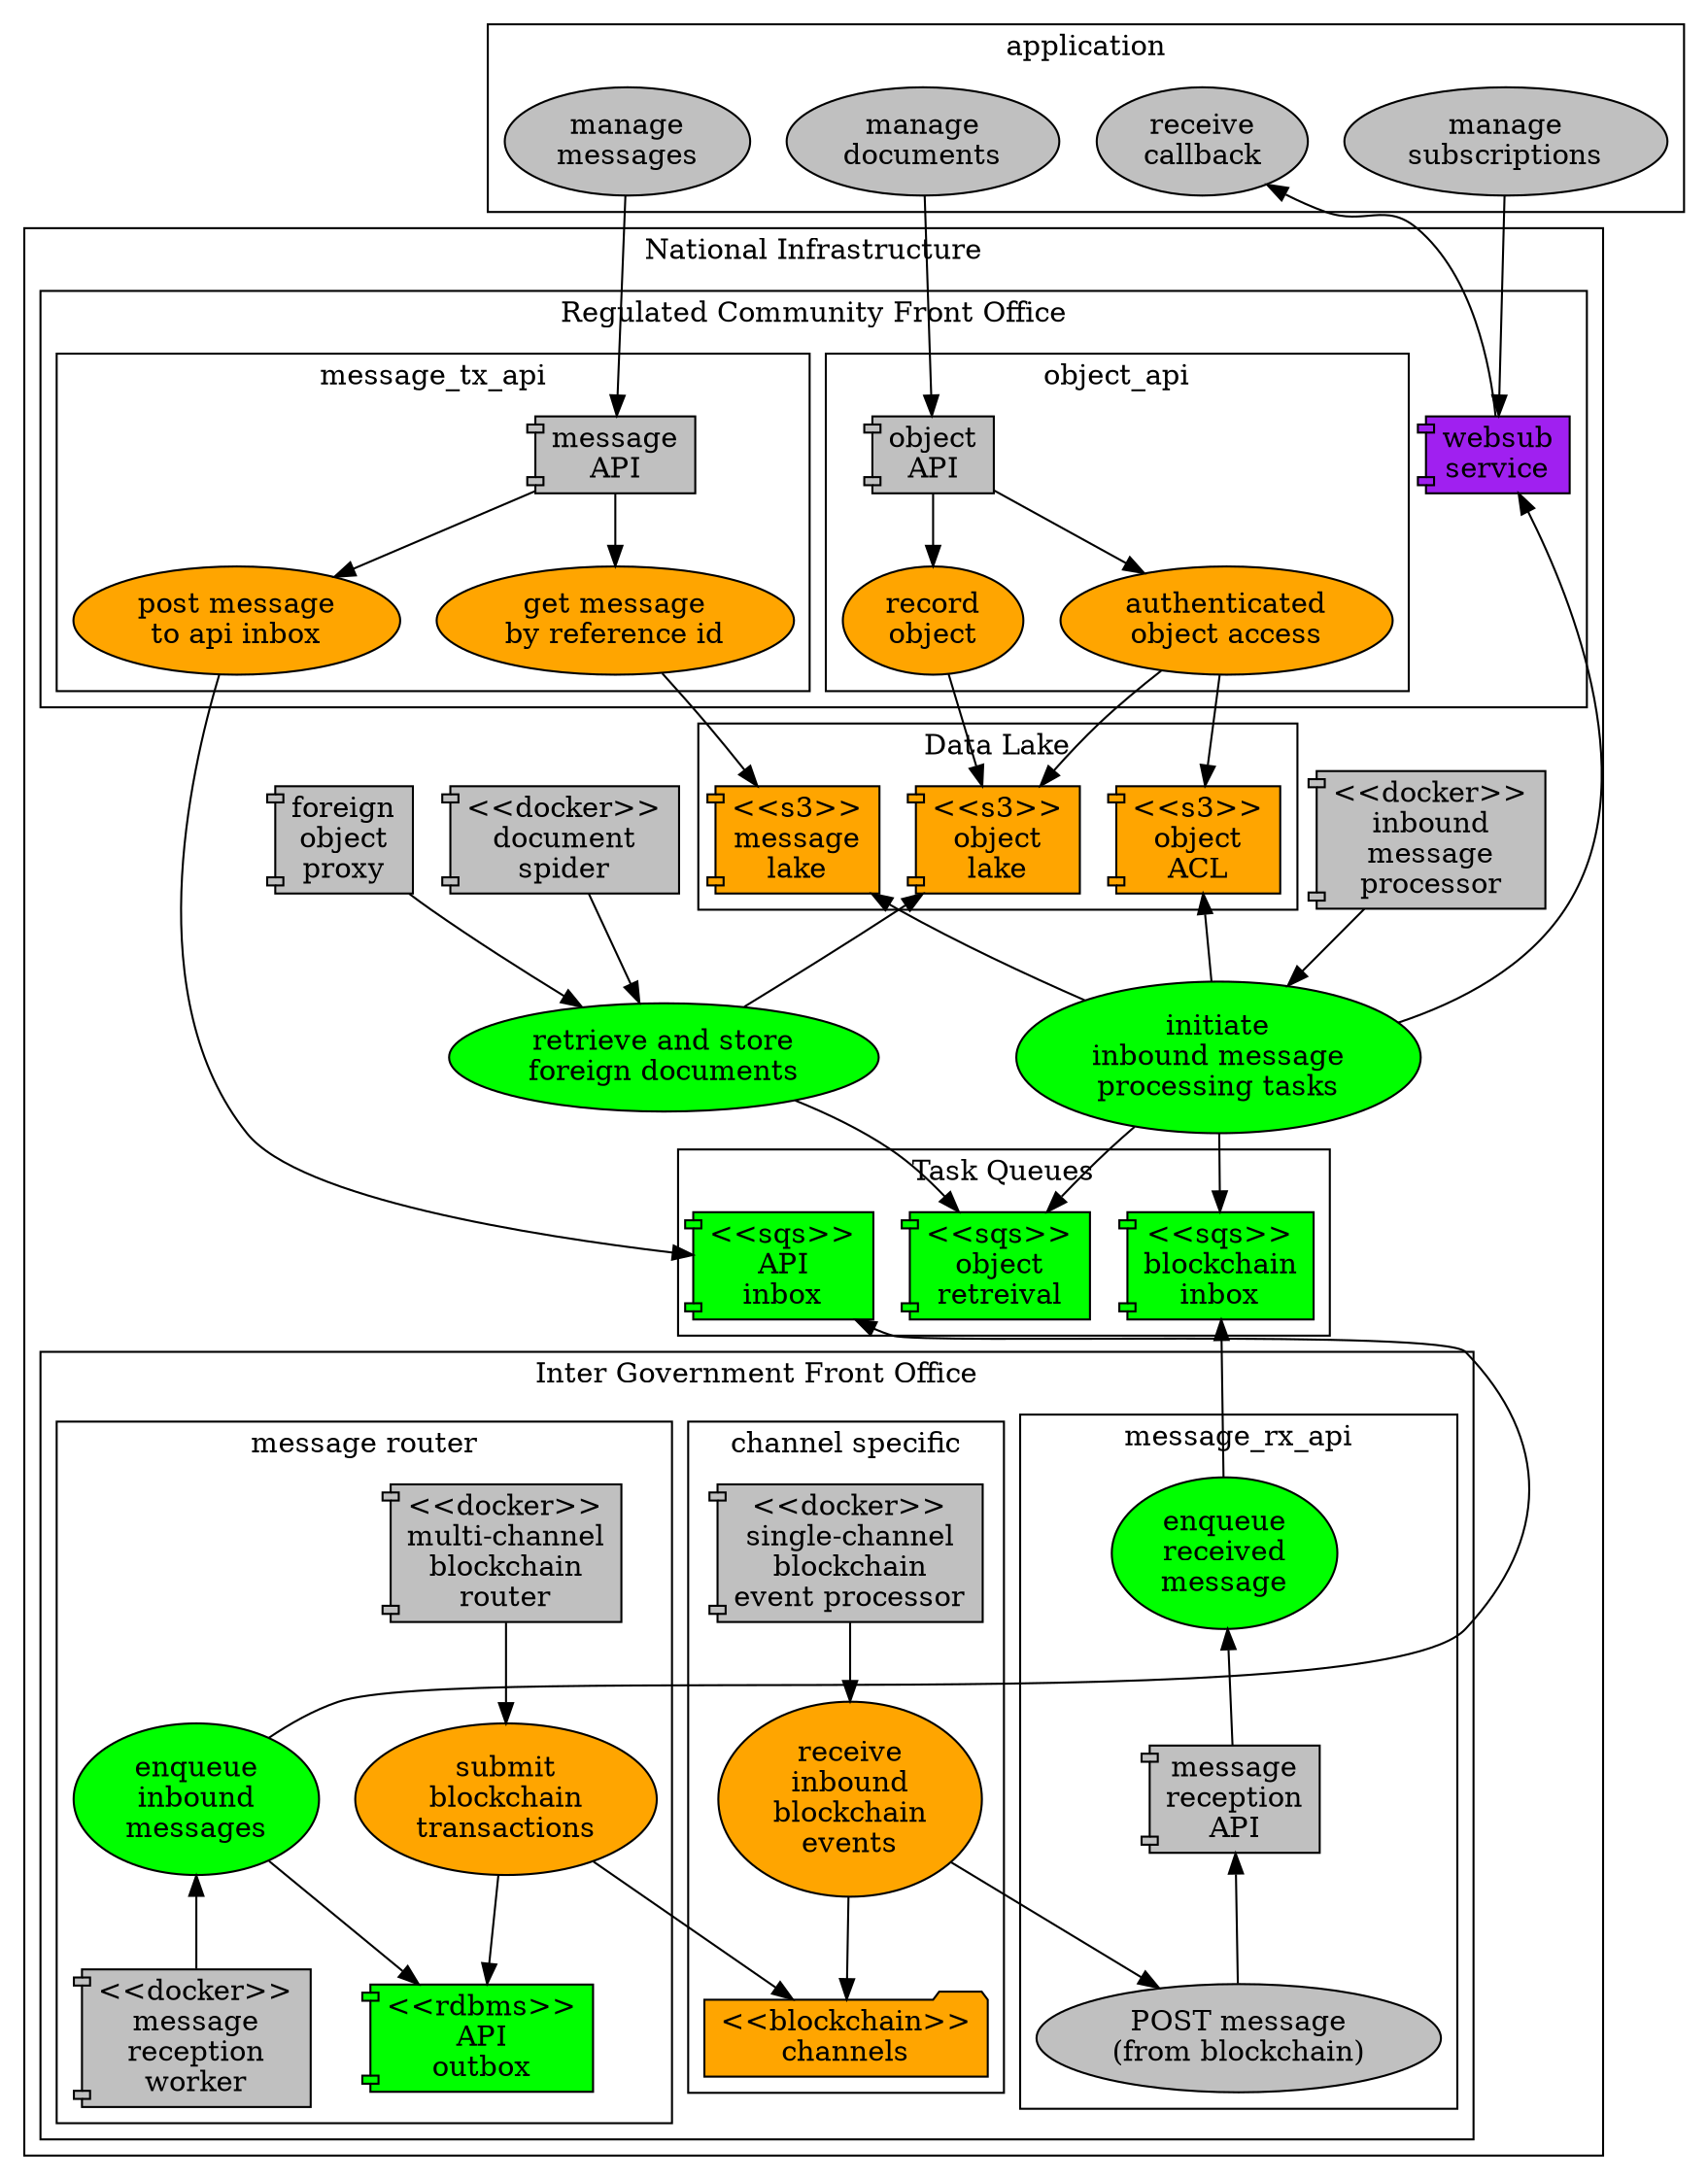 digraph d {
node [shape=component style=filled fillcolor=grey];

subgraph cluster_app {
    label="application";
    ucp_doc [label="manage\ndocuments" shape=ellipse];
    ucp_sub [label="manage\nsubscriptions" shape=ellipse];
    ucp_msg [label="manage\nmessages" shape=ellipse];
    uc_rx_callback [label="receive\ncallback" shape=ellipse];
}

subgraph cluster_national_infrastructure {
    label="National Infrastructure"

    subgraph cluster_infrastructure {
        label="Regulated Community Front Office";
        subgraph cluster_obj {
            label="object_api";
            doc_api [label="object\nAPI" shape=component];
            uc_record_object [
                label="record\nobject"
                shape=ellipse
                fillcolor=orange
            ];
	    uc_authenticated_object_access [
                label="authenticated\nobject access"
                shape=ellipse
                fillcolor=orange
            ];
	}
        websub [label="websub\nservice" fillcolor=purple];
        subgraph cluster_message_tx_api {
            label="message_tx_api";
            msg_api [label="message\nAPI" shape=component];
            uc_check_message [
                label="get message\nby reference id"
                shape=ellipse
                fillcolor=orange
            ];
            uc_submit_message [
                label="post message\nto api inbox"
                shape=ellipse
                fillcolor=orange
            ];
        }
    }

    subgraph cluster_international {
        label="Inter Government Front Office";

        subgraph cluster_message_rx_api {
            label="message_rx_api";
            post_msg_from_bc [
                label="POST message\n(from blockchain)"
                shape=ellipse
            ];
            reception_api [label="message\nreception\nAPI"]
            uc_enqueue_received_message [
                label="enqueue\nreceived\nmessage"
                shape=ellipse
                fillcolor=green
            ];
	    reception_api -> post_msg_from_bc [dir=back];

        }

        subgraph cluster_chan {
            label="channel specific";
            repo_bc_channel [
                label="<<blockchain>>\nchannels"
                fillcolor=orange
                shape=folder
            ];
            scbcep [
                label="<<docker>>\nsingle-channel\nblockchain\nevent processor"
            ];
            uc_bc_rx_events [
                 label="receive\ninbound\nblockchain\nevents"
                 shape=ellipse
    	         fillcolor=orange
            ];
            scbcep -> uc_bc_rx_events;
            uc_bc_rx_events -> repo_bc_channel;
        }

	subgraph cluster_router {
            label="message router";
            mcu [label="<<docker>>\nmulti-channel\nblockchain\nrouter"];
            uc_bc_tx_submit [
                label="submit\nblockchain\ntransactions"
                shape=ellipse
                fillcolor=orange
            ];
            w_api_inout [
	        label="<<docker>>\nmessage\nreception\nworker"
	    ];
            uc_api_inout [
                label="enqueue\ninbound\nmessages"
                shape=ellipse fillcolor=green
            ];
            repo_api_outbox [
	        label="<<rdbms>>\nAPI\noutbox"
		fillcolor=green
	    ];
        }

    }
    
    //subgraph cluster_object_rover {
    //    label="Back Office Tasks";
        uc_get_objects [
            label="retrieve and store\nforeign documents"
            shape=ellipse
            fillcolor=green
        ];
        spider [label="<<docker>>\ndocument\nspider"];
        repo_foreign_objects [label="foreign\nobject\nproxy"];
	mp [label="<<docker>>\ninbound\nmessage\nprocessor"]
        uc_bc_proc_events [
            label="initiate\ninbound message\nprocessing tasks"
            shape=ellipse
            fillcolor=green
        ];
	repo_foreign_objects -> uc_get_objects;
	spider -> uc_get_objects;
	mp -> uc_bc_proc_events;
    //}

    subgraph cluster_sueues {
        label="Task Queues";
        repo_bc_inbox [
	    label="<<sqs>>\nblockchain\ninbox"
	    fillcolor=green
	];
	repo_api_inbox [label="<<sqs>>\nAPI\ninbox" fillcolor=green];
        repo_object_ret_q [
            label="<<sqs>>\nobject\nretreival"
            fillcolor=green
        ];
    }

    subgraph cluster_lake {
        label="Data Lake";
        repo_message_lake [
	    label="<<s3>>\nmessage\nlake"
	    fillcolor=orange
	];
        repo_object_lake [
	    label="<<s3>>\nobject\nlake"
	    fillcolor=orange
	];
        repo_object_acl [
	    label="<<s3>>\nobject\nACL"
	    fillcolor=orange
	];
    }
}

uc_bc_rx_events -> post_msg_from_bc;

uc_bc_proc_events -> repo_bc_inbox;
ucp_doc -> doc_api;
repo_api_inbox -> uc_api_inout [dir=back];
uc_api_inout -> repo_api_outbox;
uc_api_inout -> w_api_inout [dir=back];
repo_bc_inbox -> uc_enqueue_received_message [dir=back];
uc_enqueue_received_message -> reception_api [dir=back];
ucp_msg -> msg_api;
ucp_sub -> websub;
doc_api -> uc_authenticated_object_access -> repo_object_acl;
uc_authenticated_object_access -> repo_object_lake;
doc_api -> uc_record_object -> repo_object_lake;
msg_api -> uc_check_message -> repo_message_lake;
msg_api -> uc_submit_message -> repo_api_inbox;
mcu -> uc_bc_tx_submit;
uc_bc_tx_submit -> repo_api_outbox;
uc_bc_tx_submit -> repo_bc_channel;

websub -> uc_bc_proc_events [dir=back];
repo_object_acl -> uc_bc_proc_events [dir=back];
repo_message_lake -> uc_bc_proc_events [dir=back];
uc_rx_callback -> websub [dir=back];
repo_object_lake -> uc_get_objects [dir=back];

uc_bc_proc_events -> repo_object_ret_q;
uc_get_objects -> repo_object_ret_q;
}
